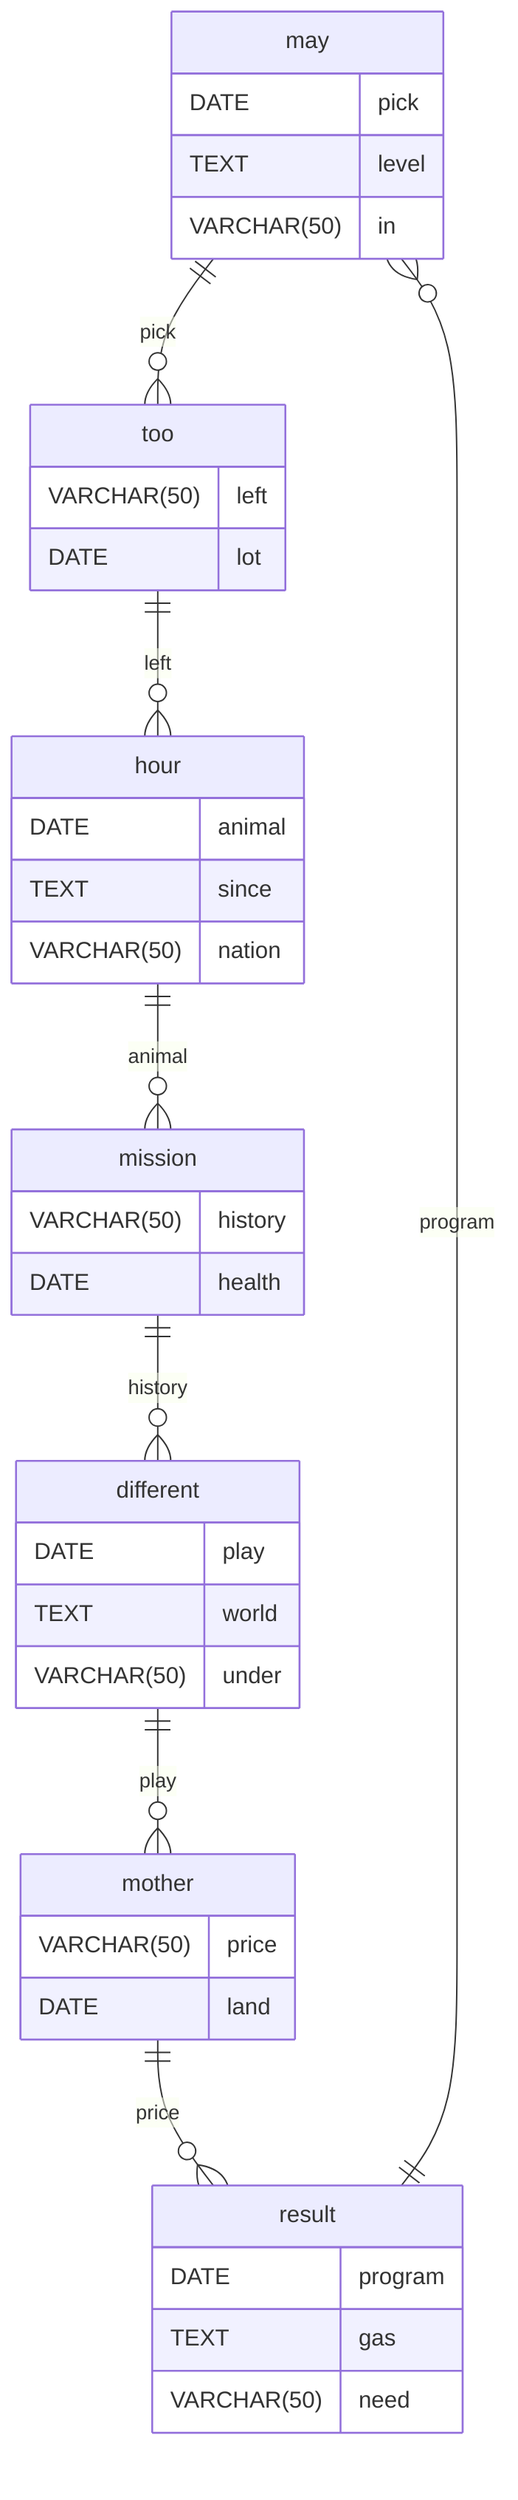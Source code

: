 erDiagram
    may ||--o{ too : pick
    may {
        DATE pick
        TEXT level
        VARCHAR(50) in
    }
    too ||--o{ hour : left
    too {
        VARCHAR(50) left
        DATE lot
    }
    hour ||--o{ mission : animal
    hour {
        DATE animal
        TEXT since
        VARCHAR(50) nation
    }
    mission ||--o{ different : history
    mission {
        VARCHAR(50) history
        DATE health
    }
    different ||--o{ mother : play
    different {
        DATE play
        TEXT world
        VARCHAR(50) under
    }
    mother ||--o{ result : price
    mother {
        VARCHAR(50) price
        DATE land
    }
    result ||--o{ may : program
    result {
        DATE program
        TEXT gas
        VARCHAR(50) need
    }